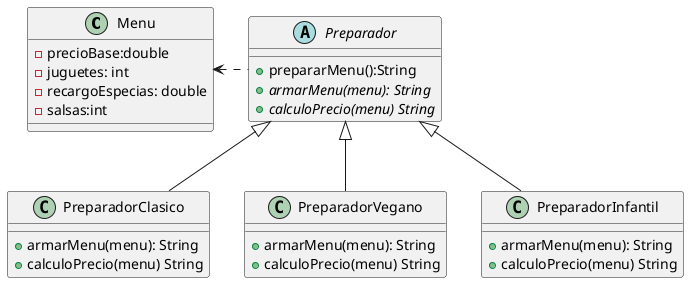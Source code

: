 @startuml
class Menu{
-precioBase:double
-juguetes: int
-recargoEspecias: double
-salsas:int
}

abstract class Preparador{
+prepararMenu():String
+{abstract}armarMenu(menu): String
+{abstract}calculoPrecio(menu) String
}

class PreparadorClasico{
+armarMenu(menu): String
+calculoPrecio(menu) String
}
class PreparadorVegano{
+armarMenu(menu): String
+calculoPrecio(menu) String
}

class PreparadorInfantil{
+armarMenu(menu): String
+calculoPrecio(menu) String
}

Preparador <|-- PreparadorClasico
Preparador <|-- PreparadorInfantil
Preparador <|-- PreparadorVegano
Preparador .l.> Menu
@enduml